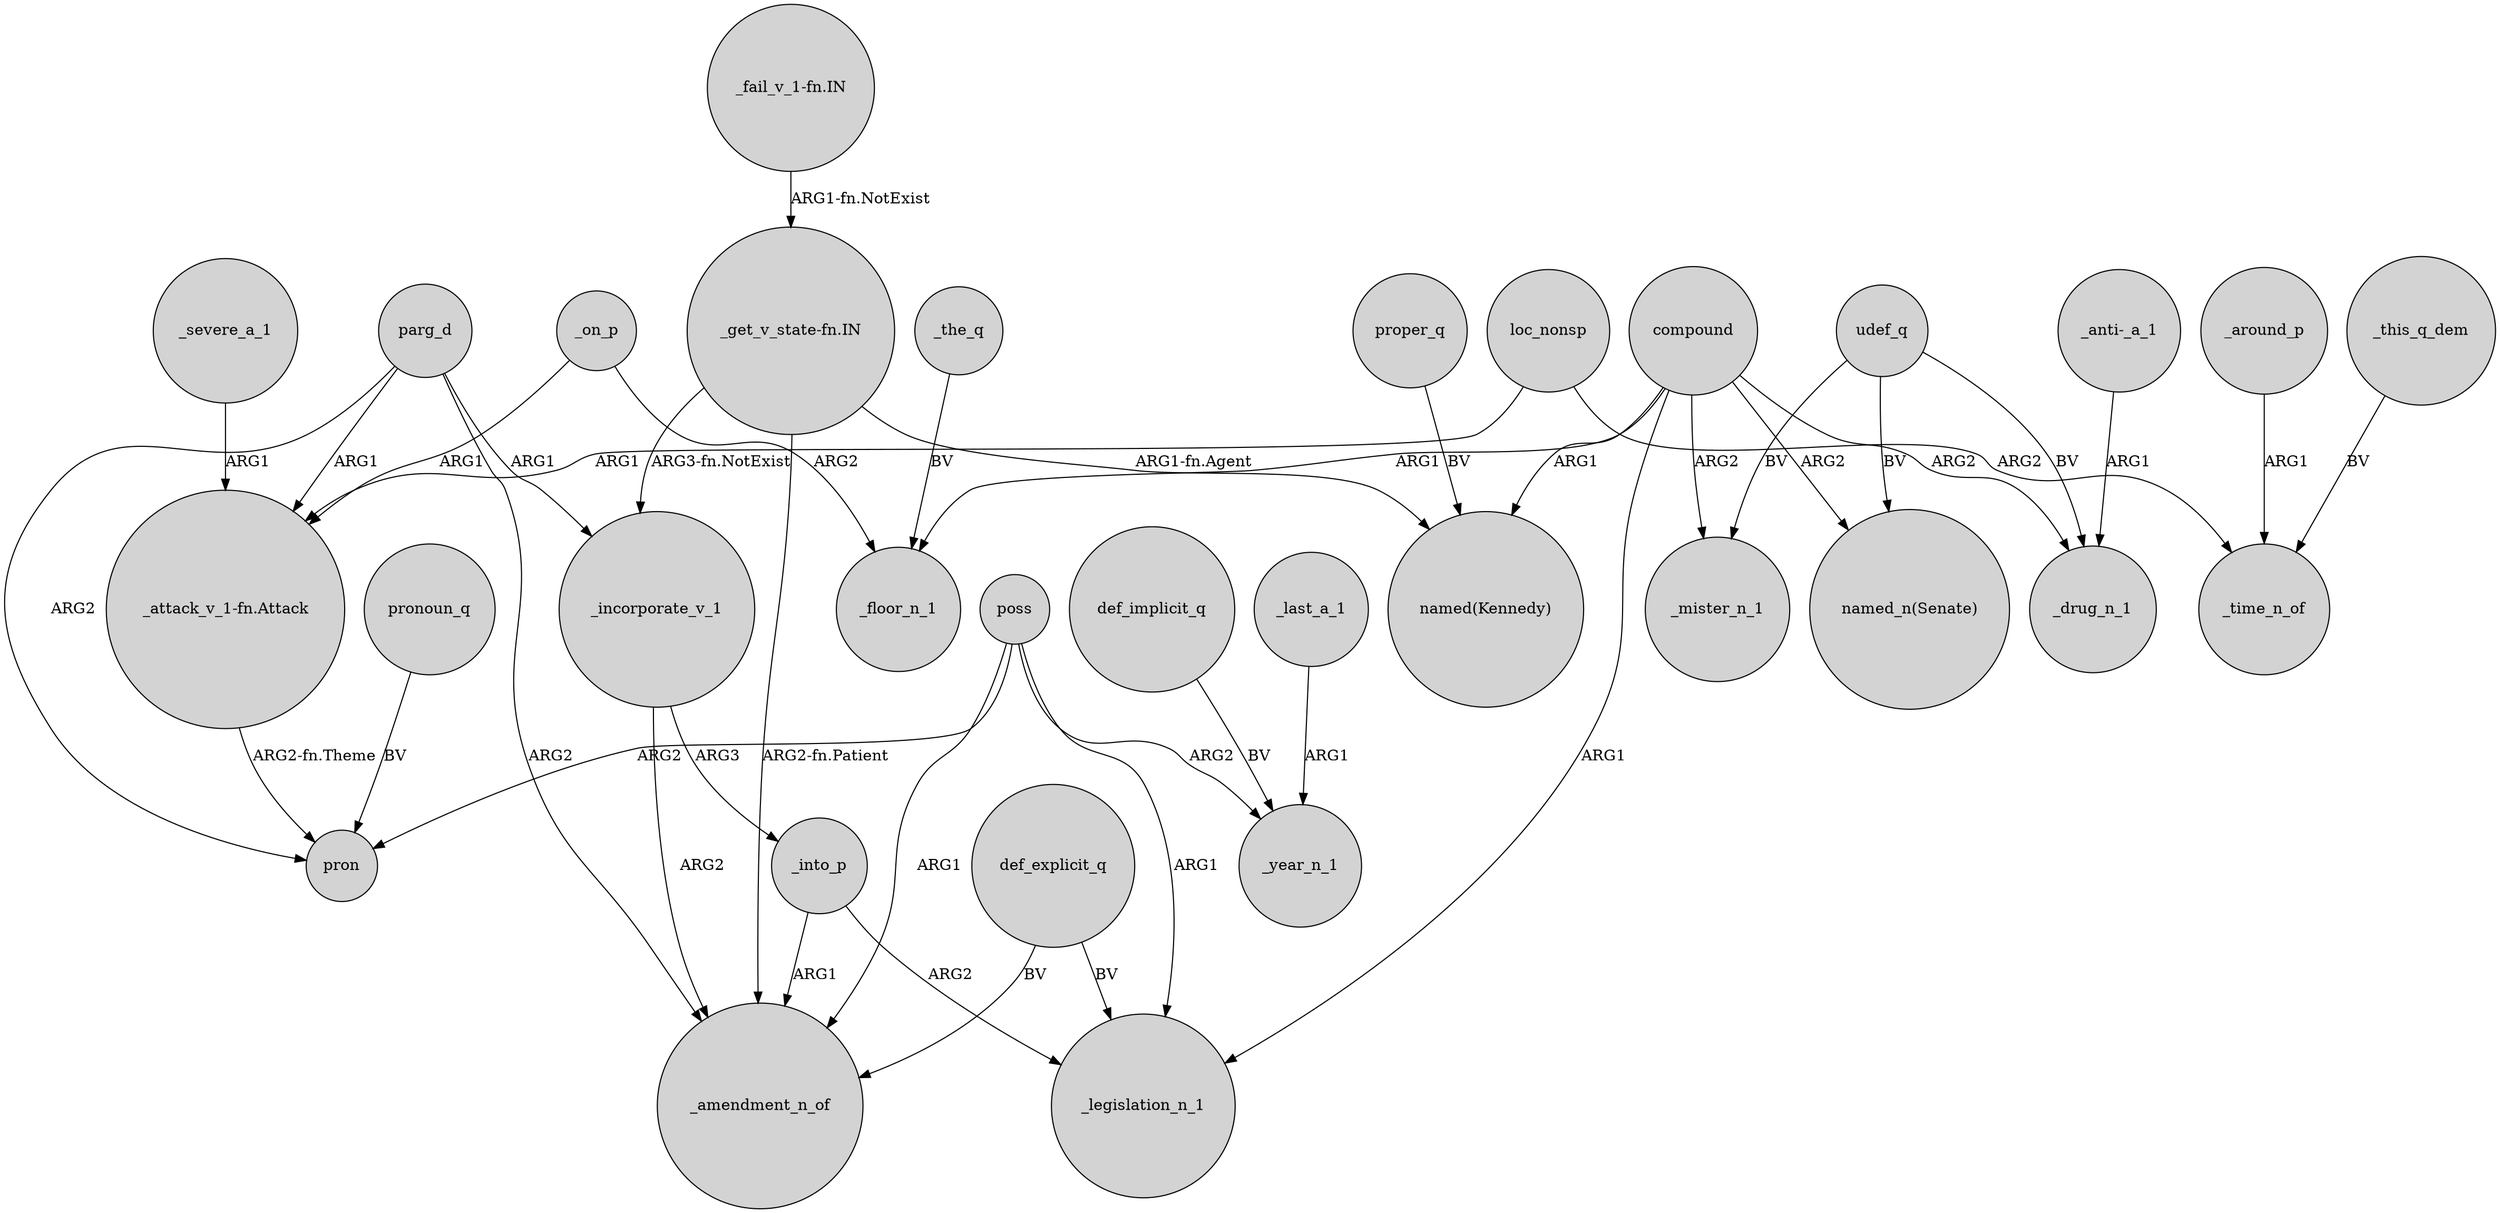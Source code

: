 digraph {
	node [shape=circle style=filled]
	_on_p -> "_attack_v_1-fn.Attack" [label=ARG1]
	parg_d -> _amendment_n_of [label=ARG2]
	poss -> pron [label=ARG2]
	def_implicit_q -> _year_n_1 [label=BV]
	compound -> _floor_n_1 [label=ARG1]
	"_get_v_state-fn.IN" -> _incorporate_v_1 [label="ARG3-fn.NotExist"]
	compound -> _mister_n_1 [label=ARG2]
	_into_p -> _amendment_n_of [label=ARG1]
	udef_q -> _mister_n_1 [label=BV]
	loc_nonsp -> _time_n_of [label=ARG2]
	"_fail_v_1-fn.IN" -> "_get_v_state-fn.IN" [label="ARG1-fn.NotExist"]
	proper_q -> "named(Kennedy)" [label=BV]
	poss -> _legislation_n_1 [label=ARG1]
	"_get_v_state-fn.IN" -> _amendment_n_of [label="ARG2-fn.Patient"]
	parg_d -> _incorporate_v_1 [label=ARG1]
	_this_q_dem -> _time_n_of [label=BV]
	udef_q -> _drug_n_1 [label=BV]
	_around_p -> _time_n_of [label=ARG1]
	"_get_v_state-fn.IN" -> "named(Kennedy)" [label="ARG1-fn.Agent"]
	parg_d -> pron [label=ARG2]
	_the_q -> _floor_n_1 [label=BV]
	pronoun_q -> pron [label=BV]
	poss -> _amendment_n_of [label=ARG1]
	poss -> _year_n_1 [label=ARG2]
	_on_p -> _floor_n_1 [label=ARG2]
	compound -> "named_n(Senate)" [label=ARG2]
	compound -> _drug_n_1 [label=ARG2]
	_last_a_1 -> _year_n_1 [label=ARG1]
	def_explicit_q -> _legislation_n_1 [label=BV]
	compound -> "named(Kennedy)" [label=ARG1]
	compound -> _legislation_n_1 [label=ARG1]
	udef_q -> "named_n(Senate)" [label=BV]
	_incorporate_v_1 -> _amendment_n_of [label=ARG2]
	_incorporate_v_1 -> _into_p [label=ARG3]
	parg_d -> "_attack_v_1-fn.Attack" [label=ARG1]
	def_explicit_q -> _amendment_n_of [label=BV]
	loc_nonsp -> "_attack_v_1-fn.Attack" [label=ARG1]
	"_attack_v_1-fn.Attack" -> pron [label="ARG2-fn.Theme"]
	"_anti-_a_1" -> _drug_n_1 [label=ARG1]
	_into_p -> _legislation_n_1 [label=ARG2]
	_severe_a_1 -> "_attack_v_1-fn.Attack" [label=ARG1]
}
